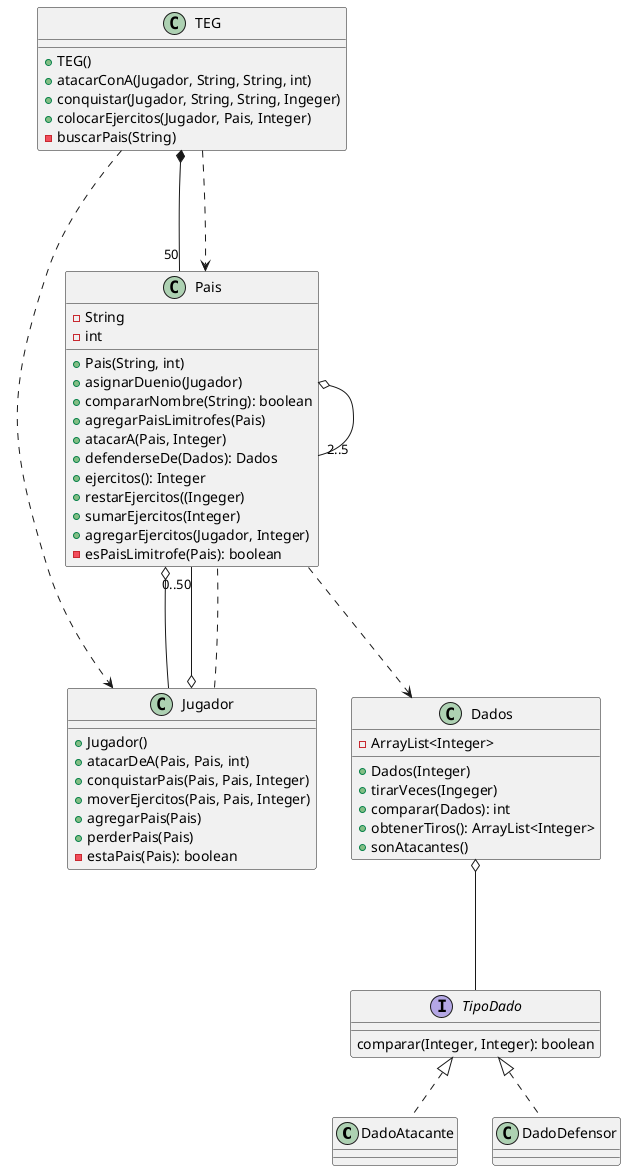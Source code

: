 @startuml

class DadoAtacante implements TipoDado{
}

class DadoDefensor implements TipoDado{
}

class Dados{
    - ArrayList<Integer>
    + Dados(Integer)
    + tirarVeces(Ingeger)
    + comparar(Dados): int
    + obtenerTiros(): ArrayList<Integer>
    + sonAtacantes()
}
Dados o--- TipoDado

class Jugador{
    + Jugador()
    + atacarDeA(Pais, Pais, int)
    + conquistarPais(Pais, Pais, Integer)
    + moverEjercitos(Pais, Pais, Integer)
    + agregarPais(Pais)
    + perderPais(Pais)
    - estaPais(Pais): boolean
}
Jugador o--- "0..50" Pais
Jugador ... Pais

class Pais{
    - String
    - int
    + Pais(String, int)
    + asignarDuenio(Jugador)
    + compararNombre(String): boolean
    + agregarPaisLimitrofes(Pais)
    + atacarA(Pais, Integer)
    + defenderseDe(Dados): Dados
    + ejercitos(): Integer
    + restarEjercitos((Ingeger)
    + sumarEjercitos(Integer)
    + agregarEjercitos(Jugador, Integer)
    - esPaisLimitrofe(Pais): boolean
}
Pais o--- "2..5" Pais
Pais o--- Jugador
Pais ...> Dados

class TEG{
    + TEG()
    + atacarConA(Jugador, String, String, int)
    + conquistar(Jugador, String, String, Ingeger)
    + colocarEjercitos(Jugador, Pais, Integer)
    - buscarPais(String)
}
TEG *--- "50" Pais
TEG ...> Jugador
TEG ...> Pais

Interface TipoDado{
    comparar(Integer, Integer): boolean
}

@enduml